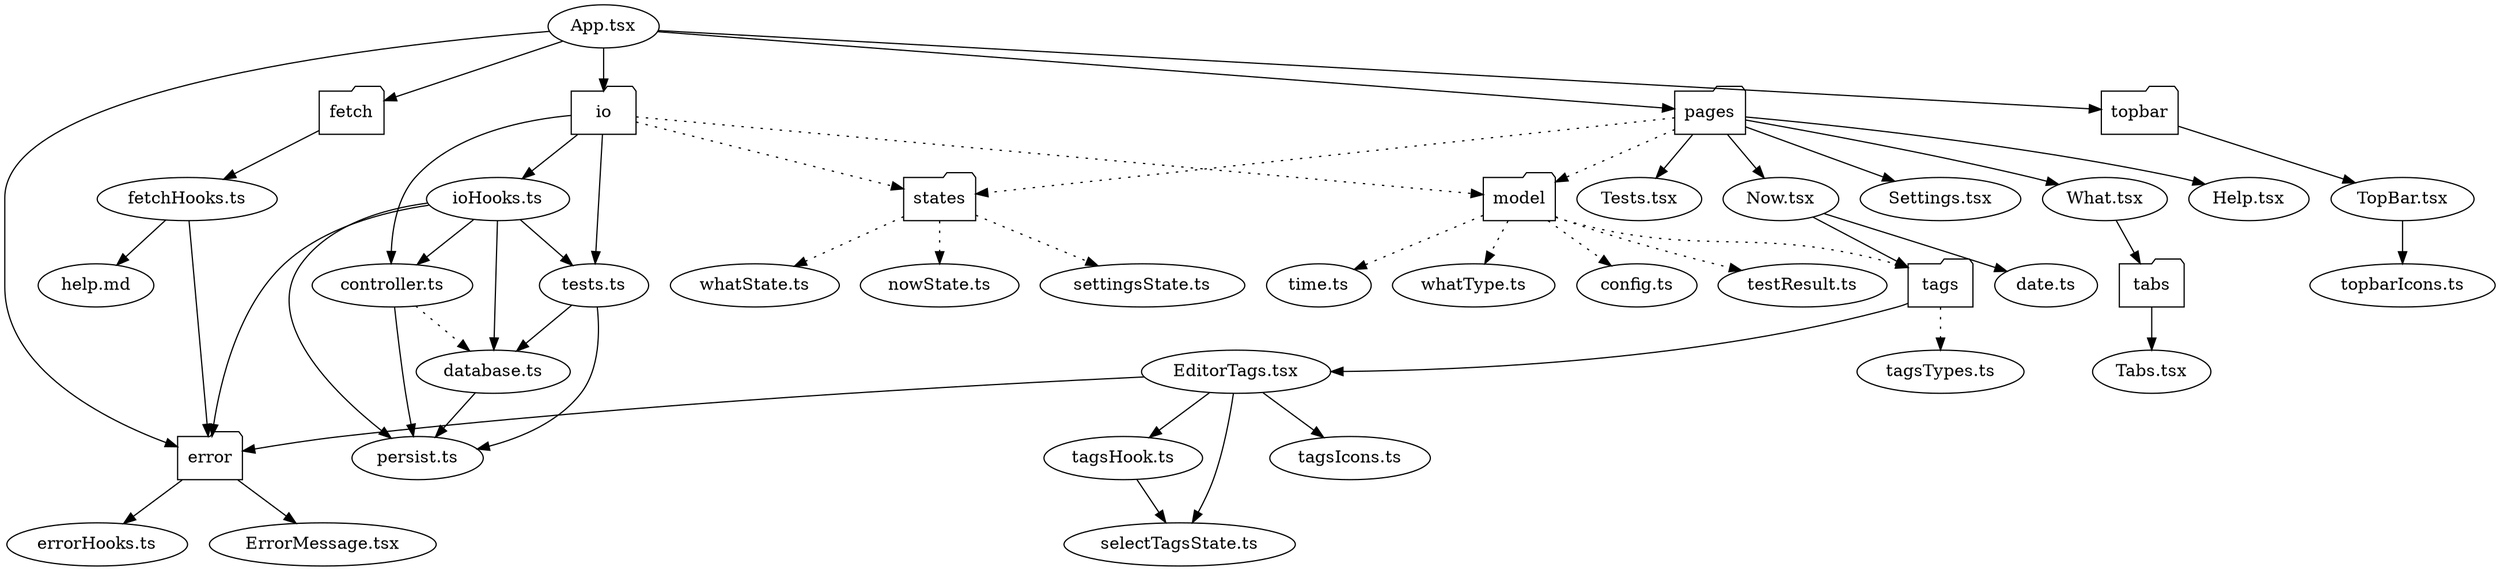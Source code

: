 digraph SRC {
  "App.tsx" -> {"error" "fetch" "io" "pages" "topbar"};

  "error" [shape=folder];
  "fetch" [shape=folder];
  "io" [shape=folder];
  "model" [shape=folder];
  "pages" [shape=folder];
  "states" [shape=folder];
  "tabs" [shape=folder];
  "tags" [shape=folder];
  "topbar" [shape=folder];
  
  "error" -> {"ErrorMessage.tsx" "errorHooks.ts"};
  "ErrorMessage.tsx" -> {};
  "errorHooks.ts" -> {};

  "fetch" -> {"fetchHooks.ts"};
  "fetchHooks.ts" -> {"error" "help.md"}
  "help.md" -> {}

  "io" -> {"controller.ts" "ioHooks.ts" "tests.ts"};
  "io" -> {"model" "states"} [style=dotted];
  "controller.ts" -> {"persist.ts"};
  "controller.ts" -> {"database.ts"} [style=dotted];
  "database.ts" -> {"persist.ts"};
  "ioHooks.ts" -> {"controller.ts" "database.ts" "persist.ts" "tests.ts" "error"};
  "tests.ts" -> {"database.ts" "persist.ts"};
  "persist.ts" -> {}

  "model" -> {"config.ts" "testResult.ts" "time.ts", "tags", "whatType.ts"} [style=dotted];
  "config.ts" -> {};
  "testResult.ts" -> {};
  "time.ts" -> {};
  "whatType.ts" -> {};

  "pages" -> {"Now.tsx" "Settings.tsx" "What.tsx" "Help.tsx" "Tests.tsx"};
  "pages" -> {"model" "states"} [style=dotted];
  "date.ts" -> {};
  "Now.tsx" -> {"date.ts" "tags"};
  "Settings.tsx" -> {};
  "What.tsx" -> {"tabs"};
  "Help.tsx" -> {};
  "Tests.tsx" -> {};

  "states" -> {"nowState.ts" "settingsState.ts" "whatState.ts"} [style=dotted];
  "nowState.ts" -> {};
  "settingsState.ts" -> {};
  "whatState.ts" -> {};

  "tabs" -> {"Tabs.tsx"};
  "Tabs.tsx" -> {};

  "tags" -> {"EditorTags.tsx"};
  "tags" -> {"tagsTypes.ts"} [style=dotted];
  "EditorTags.tsx" -> {"error" "selectTagsState.ts" "tagsHook.ts" "tagsIcons.ts"};
  "tagsHook.ts" -> {"selectTagsState.ts"};
  "tagsIcons.ts" -> {};
  "tagsTypes.ts" -> {};

  "topbar" -> {"TopBar.tsx"};
  "TopBar.tsx" -> {"topbarIcons.ts"};
  "topbarIcons.ts" -> {};
}
